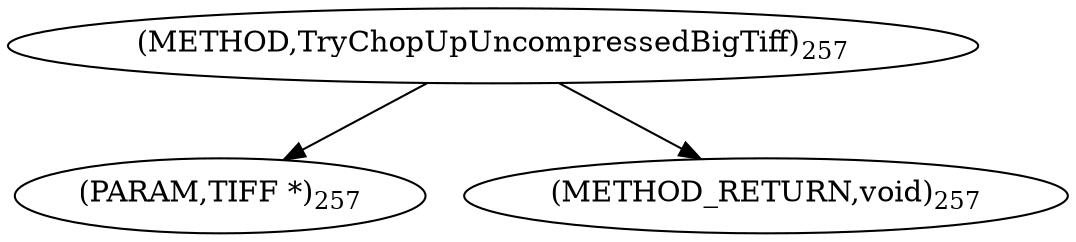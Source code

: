 digraph "TryChopUpUncompressedBigTiff" {  
"78276" [label = <(METHOD,TryChopUpUncompressedBigTiff)<SUB>257</SUB>> ]
"78277" [label = <(PARAM,TIFF *)<SUB>257</SUB>> ]
"78278" [label = <(METHOD_RETURN,void)<SUB>257</SUB>> ]
  "78276" -> "78277" 
  "78276" -> "78278" 
}
